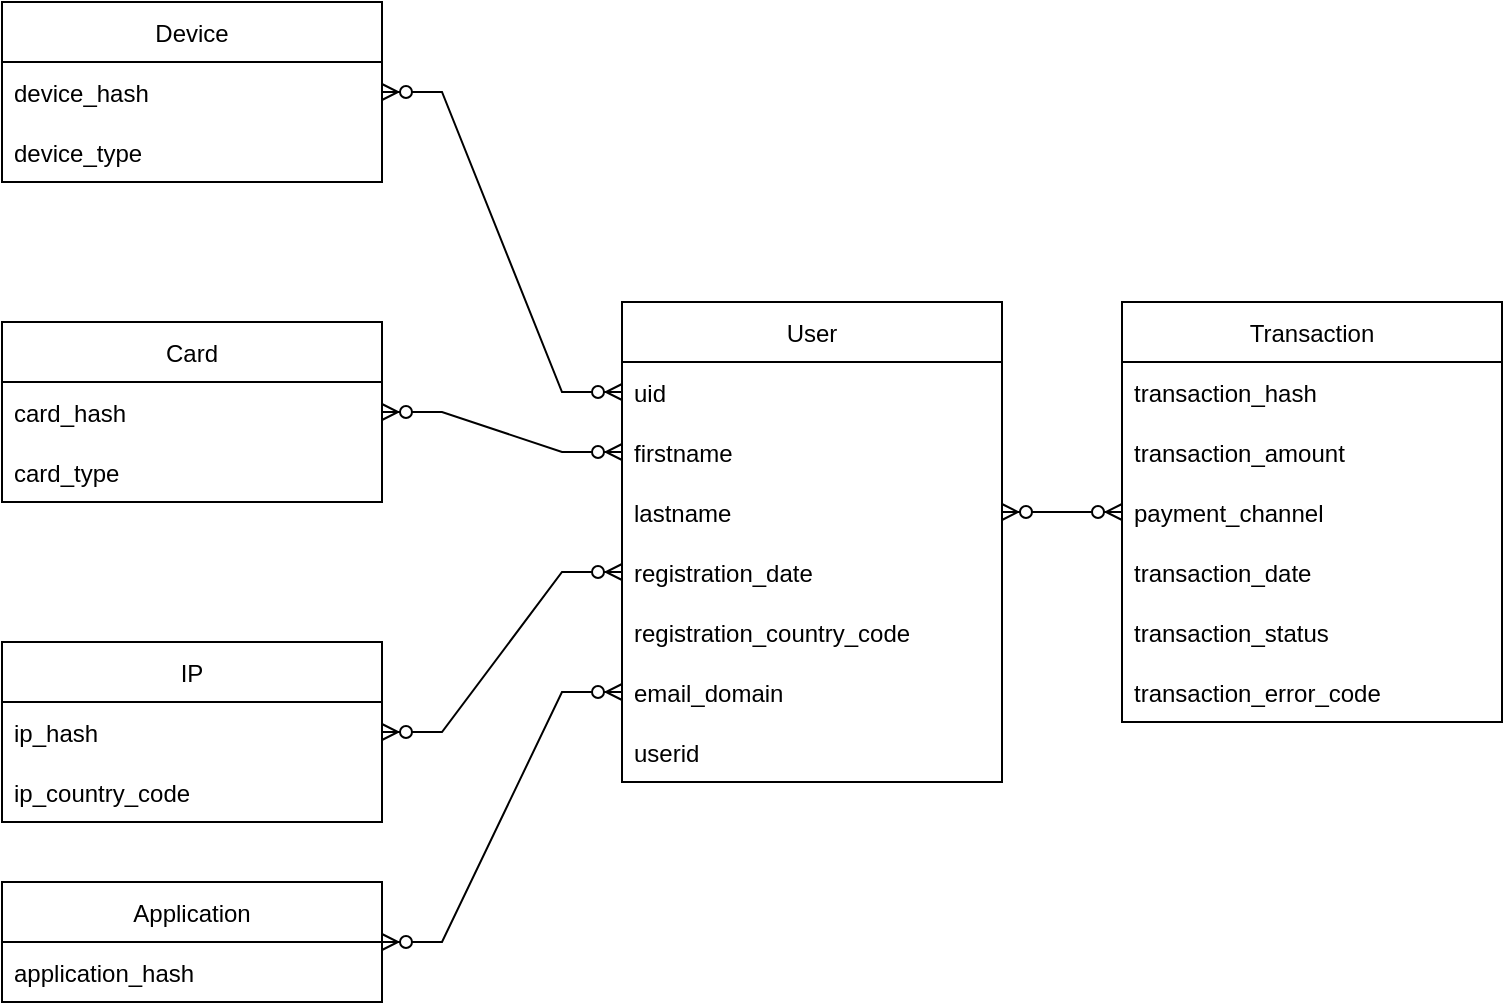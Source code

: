 <mxfile version="20.3.6" type="device"><diagram id="wwjiHfKDo_TagWvFxxHf" name="Page-1"><mxGraphModel dx="1221" dy="644" grid="1" gridSize="10" guides="1" tooltips="1" connect="1" arrows="1" fold="1" page="1" pageScale="1" pageWidth="850" pageHeight="1100" math="0" shadow="0"><root><mxCell id="0"/><mxCell id="1" parent="0"/><mxCell id="jCiWbAjiWw84h3KEAO3O-3" value="User" style="swimlane;fontStyle=0;childLayout=stackLayout;horizontal=1;startSize=30;horizontalStack=0;resizeParent=1;resizeParentMax=0;resizeLast=0;collapsible=1;marginBottom=0;fillStyle=auto;" vertex="1" parent="1"><mxGeometry x="360" y="180" width="190" height="240" as="geometry"/></mxCell><mxCell id="jCiWbAjiWw84h3KEAO3O-4" value="uid" style="text;strokeColor=none;fillColor=none;align=left;verticalAlign=middle;spacingLeft=4;spacingRight=4;overflow=hidden;points=[[0,0.5],[1,0.5]];portConstraint=eastwest;rotatable=0;fillStyle=auto;" vertex="1" parent="jCiWbAjiWw84h3KEAO3O-3"><mxGeometry y="30" width="190" height="30" as="geometry"/></mxCell><mxCell id="jCiWbAjiWw84h3KEAO3O-5" value="firstname" style="text;strokeColor=none;fillColor=none;align=left;verticalAlign=middle;spacingLeft=4;spacingRight=4;overflow=hidden;points=[[0,0.5],[1,0.5]];portConstraint=eastwest;rotatable=0;fillStyle=auto;" vertex="1" parent="jCiWbAjiWw84h3KEAO3O-3"><mxGeometry y="60" width="190" height="30" as="geometry"/></mxCell><mxCell id="jCiWbAjiWw84h3KEAO3O-6" value="lastname" style="text;strokeColor=none;fillColor=none;align=left;verticalAlign=middle;spacingLeft=4;spacingRight=4;overflow=hidden;points=[[0,0.5],[1,0.5]];portConstraint=eastwest;rotatable=0;fillStyle=auto;" vertex="1" parent="jCiWbAjiWw84h3KEAO3O-3"><mxGeometry y="90" width="190" height="30" as="geometry"/></mxCell><mxCell id="jCiWbAjiWw84h3KEAO3O-7" value="registration_date" style="text;strokeColor=none;fillColor=none;align=left;verticalAlign=middle;spacingLeft=4;spacingRight=4;overflow=hidden;points=[[0,0.5],[1,0.5]];portConstraint=eastwest;rotatable=0;fillStyle=auto;" vertex="1" parent="jCiWbAjiWw84h3KEAO3O-3"><mxGeometry y="120" width="190" height="30" as="geometry"/></mxCell><mxCell id="jCiWbAjiWw84h3KEAO3O-8" value="registration_country_code" style="text;strokeColor=none;fillColor=none;align=left;verticalAlign=middle;spacingLeft=4;spacingRight=4;overflow=hidden;points=[[0,0.5],[1,0.5]];portConstraint=eastwest;rotatable=0;fillStyle=auto;" vertex="1" parent="jCiWbAjiWw84h3KEAO3O-3"><mxGeometry y="150" width="190" height="30" as="geometry"/></mxCell><mxCell id="jCiWbAjiWw84h3KEAO3O-9" value="email_domain" style="text;strokeColor=none;fillColor=none;align=left;verticalAlign=middle;spacingLeft=4;spacingRight=4;overflow=hidden;points=[[0,0.5],[1,0.5]];portConstraint=eastwest;rotatable=0;fillStyle=auto;" vertex="1" parent="jCiWbAjiWw84h3KEAO3O-3"><mxGeometry y="180" width="190" height="30" as="geometry"/></mxCell><mxCell id="jCiWbAjiWw84h3KEAO3O-10" value="userid" style="text;strokeColor=none;fillColor=none;align=left;verticalAlign=middle;spacingLeft=4;spacingRight=4;overflow=hidden;points=[[0,0.5],[1,0.5]];portConstraint=eastwest;rotatable=0;fillStyle=auto;" vertex="1" parent="jCiWbAjiWw84h3KEAO3O-3"><mxGeometry y="210" width="190" height="30" as="geometry"/></mxCell><mxCell id="jCiWbAjiWw84h3KEAO3O-12" value="Device" style="swimlane;fontStyle=0;childLayout=stackLayout;horizontal=1;startSize=30;horizontalStack=0;resizeParent=1;resizeParentMax=0;resizeLast=0;collapsible=1;marginBottom=0;fillStyle=auto;" vertex="1" parent="1"><mxGeometry x="50" y="30" width="190" height="90" as="geometry"/></mxCell><mxCell id="jCiWbAjiWw84h3KEAO3O-13" value="device_hash" style="text;strokeColor=none;fillColor=none;align=left;verticalAlign=middle;spacingLeft=4;spacingRight=4;overflow=hidden;points=[[0,0.5],[1,0.5]];portConstraint=eastwest;rotatable=0;fillStyle=auto;" vertex="1" parent="jCiWbAjiWw84h3KEAO3O-12"><mxGeometry y="30" width="190" height="30" as="geometry"/></mxCell><mxCell id="jCiWbAjiWw84h3KEAO3O-14" value="device_type" style="text;strokeColor=none;fillColor=none;align=left;verticalAlign=middle;spacingLeft=4;spacingRight=4;overflow=hidden;points=[[0,0.5],[1,0.5]];portConstraint=eastwest;rotatable=0;fillStyle=auto;" vertex="1" parent="jCiWbAjiWw84h3KEAO3O-12"><mxGeometry y="60" width="190" height="30" as="geometry"/></mxCell><mxCell id="jCiWbAjiWw84h3KEAO3O-20" value="Card" style="swimlane;fontStyle=0;childLayout=stackLayout;horizontal=1;startSize=30;horizontalStack=0;resizeParent=1;resizeParentMax=0;resizeLast=0;collapsible=1;marginBottom=0;fillStyle=auto;" vertex="1" parent="1"><mxGeometry x="50" y="190" width="190" height="90" as="geometry"/></mxCell><mxCell id="jCiWbAjiWw84h3KEAO3O-21" value="card_hash" style="text;strokeColor=none;fillColor=none;align=left;verticalAlign=middle;spacingLeft=4;spacingRight=4;overflow=hidden;points=[[0,0.5],[1,0.5]];portConstraint=eastwest;rotatable=0;fillStyle=auto;" vertex="1" parent="jCiWbAjiWw84h3KEAO3O-20"><mxGeometry y="30" width="190" height="30" as="geometry"/></mxCell><mxCell id="jCiWbAjiWw84h3KEAO3O-22" value="card_type" style="text;strokeColor=none;fillColor=none;align=left;verticalAlign=middle;spacingLeft=4;spacingRight=4;overflow=hidden;points=[[0,0.5],[1,0.5]];portConstraint=eastwest;rotatable=0;fillStyle=auto;" vertex="1" parent="jCiWbAjiWw84h3KEAO3O-20"><mxGeometry y="60" width="190" height="30" as="geometry"/></mxCell><mxCell id="jCiWbAjiWw84h3KEAO3O-28" value="IP" style="swimlane;fontStyle=0;childLayout=stackLayout;horizontal=1;startSize=30;horizontalStack=0;resizeParent=1;resizeParentMax=0;resizeLast=0;collapsible=1;marginBottom=0;fillStyle=auto;" vertex="1" parent="1"><mxGeometry x="50" y="350" width="190" height="90" as="geometry"/></mxCell><mxCell id="jCiWbAjiWw84h3KEAO3O-29" value="ip_hash" style="text;strokeColor=none;fillColor=none;align=left;verticalAlign=middle;spacingLeft=4;spacingRight=4;overflow=hidden;points=[[0,0.5],[1,0.5]];portConstraint=eastwest;rotatable=0;fillStyle=auto;" vertex="1" parent="jCiWbAjiWw84h3KEAO3O-28"><mxGeometry y="30" width="190" height="30" as="geometry"/></mxCell><mxCell id="jCiWbAjiWw84h3KEAO3O-30" value="ip_country_code" style="text;strokeColor=none;fillColor=none;align=left;verticalAlign=middle;spacingLeft=4;spacingRight=4;overflow=hidden;points=[[0,0.5],[1,0.5]];portConstraint=eastwest;rotatable=0;fillStyle=auto;" vertex="1" parent="jCiWbAjiWw84h3KEAO3O-28"><mxGeometry y="60" width="190" height="30" as="geometry"/></mxCell><mxCell id="jCiWbAjiWw84h3KEAO3O-36" value="Application" style="swimlane;fontStyle=0;childLayout=stackLayout;horizontal=1;startSize=30;horizontalStack=0;resizeParent=1;resizeParentMax=0;resizeLast=0;collapsible=1;marginBottom=0;fillStyle=auto;" vertex="1" parent="1"><mxGeometry x="50" y="470" width="190" height="60" as="geometry"/></mxCell><mxCell id="jCiWbAjiWw84h3KEAO3O-37" value="application_hash" style="text;strokeColor=none;fillColor=none;align=left;verticalAlign=middle;spacingLeft=4;spacingRight=4;overflow=hidden;points=[[0,0.5],[1,0.5]];portConstraint=eastwest;rotatable=0;fillStyle=auto;" vertex="1" parent="jCiWbAjiWw84h3KEAO3O-36"><mxGeometry y="30" width="190" height="30" as="geometry"/></mxCell><mxCell id="jCiWbAjiWw84h3KEAO3O-44" value="Transaction" style="swimlane;fontStyle=0;childLayout=stackLayout;horizontal=1;startSize=30;horizontalStack=0;resizeParent=1;resizeParentMax=0;resizeLast=0;collapsible=1;marginBottom=0;fillStyle=auto;" vertex="1" parent="1"><mxGeometry x="610" y="180" width="190" height="210" as="geometry"/></mxCell><mxCell id="jCiWbAjiWw84h3KEAO3O-45" value="transaction_hash" style="text;strokeColor=none;fillColor=none;align=left;verticalAlign=middle;spacingLeft=4;spacingRight=4;overflow=hidden;points=[[0,0.5],[1,0.5]];portConstraint=eastwest;rotatable=0;fillStyle=auto;" vertex="1" parent="jCiWbAjiWw84h3KEAO3O-44"><mxGeometry y="30" width="190" height="30" as="geometry"/></mxCell><mxCell id="jCiWbAjiWw84h3KEAO3O-52" value="transaction_amount" style="text;strokeColor=none;fillColor=none;align=left;verticalAlign=middle;spacingLeft=4;spacingRight=4;overflow=hidden;points=[[0,0.5],[1,0.5]];portConstraint=eastwest;rotatable=0;fillStyle=auto;" vertex="1" parent="jCiWbAjiWw84h3KEAO3O-44"><mxGeometry y="60" width="190" height="30" as="geometry"/></mxCell><mxCell id="jCiWbAjiWw84h3KEAO3O-46" value="payment_channel" style="text;strokeColor=none;fillColor=none;align=left;verticalAlign=middle;spacingLeft=4;spacingRight=4;overflow=hidden;points=[[0,0.5],[1,0.5]];portConstraint=eastwest;rotatable=0;fillStyle=auto;" vertex="1" parent="jCiWbAjiWw84h3KEAO3O-44"><mxGeometry y="90" width="190" height="30" as="geometry"/></mxCell><mxCell id="jCiWbAjiWw84h3KEAO3O-47" value="transaction_date" style="text;strokeColor=none;fillColor=none;align=left;verticalAlign=middle;spacingLeft=4;spacingRight=4;overflow=hidden;points=[[0,0.5],[1,0.5]];portConstraint=eastwest;rotatable=0;fillStyle=auto;" vertex="1" parent="jCiWbAjiWw84h3KEAO3O-44"><mxGeometry y="120" width="190" height="30" as="geometry"/></mxCell><mxCell id="jCiWbAjiWw84h3KEAO3O-48" value="transaction_status" style="text;strokeColor=none;fillColor=none;align=left;verticalAlign=middle;spacingLeft=4;spacingRight=4;overflow=hidden;points=[[0,0.5],[1,0.5]];portConstraint=eastwest;rotatable=0;fillStyle=auto;" vertex="1" parent="jCiWbAjiWw84h3KEAO3O-44"><mxGeometry y="150" width="190" height="30" as="geometry"/></mxCell><mxCell id="jCiWbAjiWw84h3KEAO3O-49" value="transaction_error_code" style="text;strokeColor=none;fillColor=none;align=left;verticalAlign=middle;spacingLeft=4;spacingRight=4;overflow=hidden;points=[[0,0.5],[1,0.5]];portConstraint=eastwest;rotatable=0;fillStyle=auto;" vertex="1" parent="jCiWbAjiWw84h3KEAO3O-44"><mxGeometry y="180" width="190" height="30" as="geometry"/></mxCell><mxCell id="jCiWbAjiWw84h3KEAO3O-80" value="" style="edgeStyle=entityRelationEdgeStyle;fontSize=12;html=1;endArrow=ERzeroToMany;endFill=1;startArrow=ERzeroToMany;rounded=0;entryX=1;entryY=0.5;entryDx=0;entryDy=0;exitX=0;exitY=0.5;exitDx=0;exitDy=0;" edge="1" parent="1" source="jCiWbAjiWw84h3KEAO3O-4" target="jCiWbAjiWw84h3KEAO3O-13"><mxGeometry width="100" height="100" relative="1" as="geometry"><mxPoint x="460" y="270" as="sourcePoint"/><mxPoint x="560" y="170" as="targetPoint"/></mxGeometry></mxCell><mxCell id="jCiWbAjiWw84h3KEAO3O-81" value="" style="edgeStyle=entityRelationEdgeStyle;fontSize=12;html=1;endArrow=ERzeroToMany;endFill=1;startArrow=ERzeroToMany;rounded=0;exitX=0;exitY=0.5;exitDx=0;exitDy=0;entryX=1;entryY=0.5;entryDx=0;entryDy=0;" edge="1" parent="1" source="jCiWbAjiWw84h3KEAO3O-5" target="jCiWbAjiWw84h3KEAO3O-21"><mxGeometry width="100" height="100" relative="1" as="geometry"><mxPoint x="460" y="390" as="sourcePoint"/><mxPoint x="560" y="290" as="targetPoint"/></mxGeometry></mxCell><mxCell id="jCiWbAjiWw84h3KEAO3O-82" value="" style="edgeStyle=entityRelationEdgeStyle;fontSize=12;html=1;endArrow=ERzeroToMany;endFill=1;startArrow=ERzeroToMany;rounded=0;exitX=0;exitY=0.5;exitDx=0;exitDy=0;entryX=1;entryY=0.5;entryDx=0;entryDy=0;" edge="1" parent="1" source="jCiWbAjiWw84h3KEAO3O-7" target="jCiWbAjiWw84h3KEAO3O-29"><mxGeometry width="100" height="100" relative="1" as="geometry"><mxPoint x="460" y="390" as="sourcePoint"/><mxPoint x="560" y="290" as="targetPoint"/></mxGeometry></mxCell><mxCell id="jCiWbAjiWw84h3KEAO3O-83" value="" style="edgeStyle=entityRelationEdgeStyle;fontSize=12;html=1;endArrow=ERzeroToMany;endFill=1;startArrow=ERzeroToMany;rounded=0;entryX=0;entryY=0.5;entryDx=0;entryDy=0;" edge="1" parent="1" source="jCiWbAjiWw84h3KEAO3O-36" target="jCiWbAjiWw84h3KEAO3O-9"><mxGeometry width="100" height="100" relative="1" as="geometry"><mxPoint x="460" y="390" as="sourcePoint"/><mxPoint x="560" y="290" as="targetPoint"/></mxGeometry></mxCell><mxCell id="jCiWbAjiWw84h3KEAO3O-84" value="" style="edgeStyle=entityRelationEdgeStyle;fontSize=12;html=1;endArrow=ERzeroToMany;endFill=1;startArrow=ERzeroToMany;rounded=0;entryX=0;entryY=0.5;entryDx=0;entryDy=0;exitX=1;exitY=0.5;exitDx=0;exitDy=0;" edge="1" parent="1" source="jCiWbAjiWw84h3KEAO3O-6" target="jCiWbAjiWw84h3KEAO3O-46"><mxGeometry width="100" height="100" relative="1" as="geometry"><mxPoint x="460" y="390" as="sourcePoint"/><mxPoint x="560" y="290" as="targetPoint"/></mxGeometry></mxCell></root></mxGraphModel></diagram></mxfile>